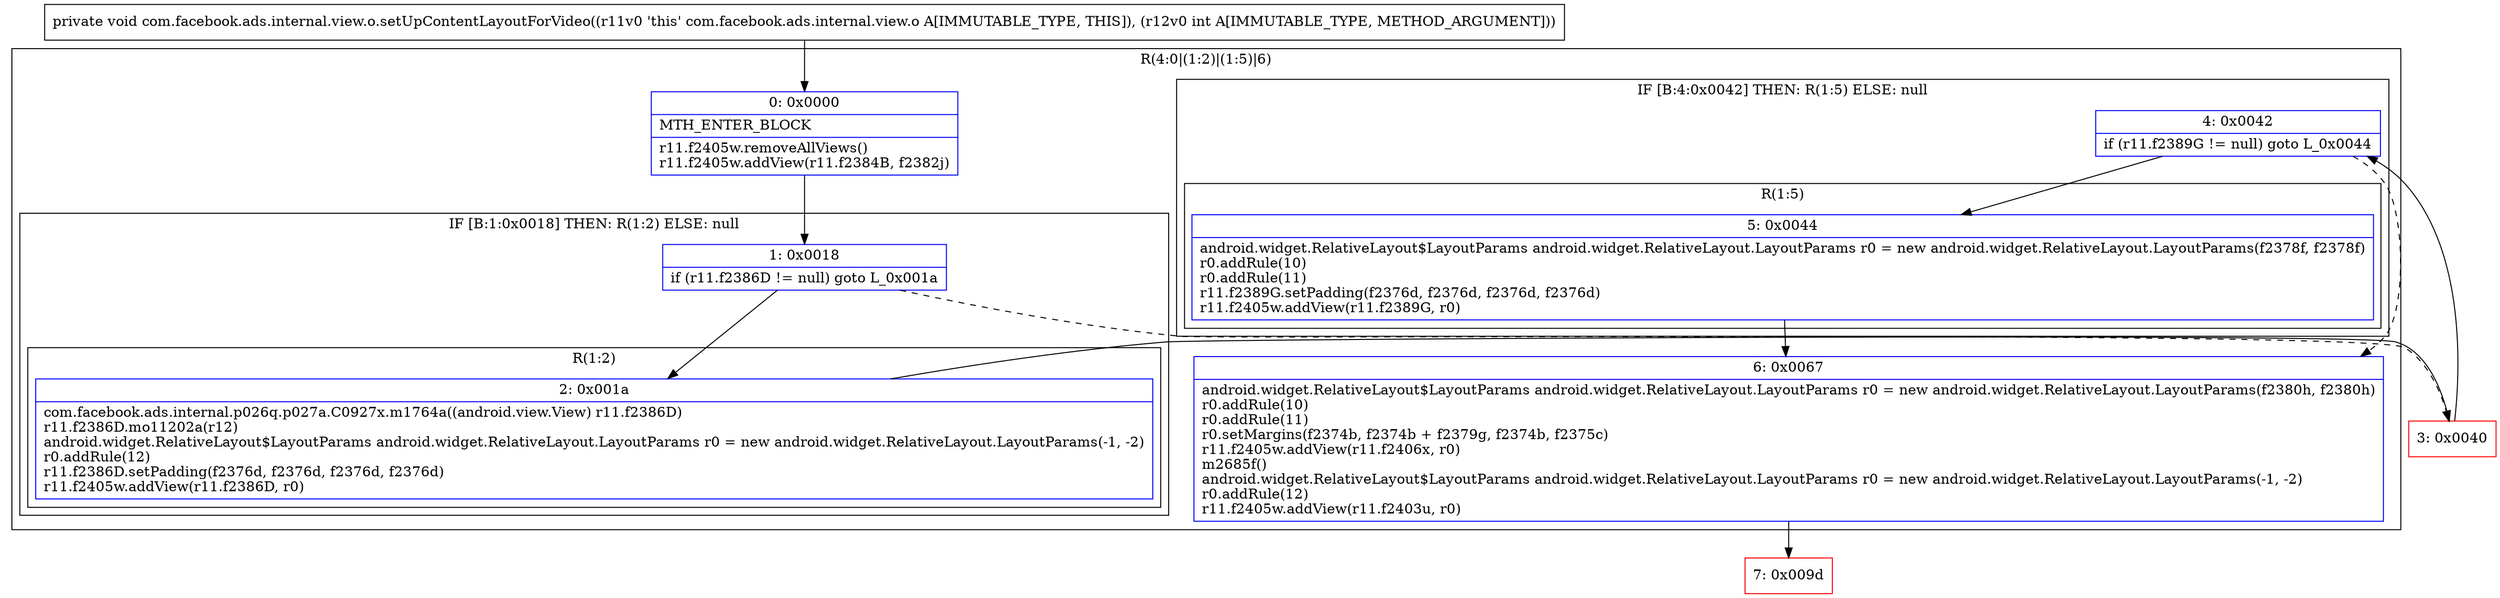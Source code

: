 digraph "CFG forcom.facebook.ads.internal.view.o.setUpContentLayoutForVideo(I)V" {
subgraph cluster_Region_459856480 {
label = "R(4:0|(1:2)|(1:5)|6)";
node [shape=record,color=blue];
Node_0 [shape=record,label="{0\:\ 0x0000|MTH_ENTER_BLOCK\l|r11.f2405w.removeAllViews()\lr11.f2405w.addView(r11.f2384B, f2382j)\l}"];
subgraph cluster_IfRegion_52317729 {
label = "IF [B:1:0x0018] THEN: R(1:2) ELSE: null";
node [shape=record,color=blue];
Node_1 [shape=record,label="{1\:\ 0x0018|if (r11.f2386D != null) goto L_0x001a\l}"];
subgraph cluster_Region_128475027 {
label = "R(1:2)";
node [shape=record,color=blue];
Node_2 [shape=record,label="{2\:\ 0x001a|com.facebook.ads.internal.p026q.p027a.C0927x.m1764a((android.view.View) r11.f2386D)\lr11.f2386D.mo11202a(r12)\landroid.widget.RelativeLayout$LayoutParams android.widget.RelativeLayout.LayoutParams r0 = new android.widget.RelativeLayout.LayoutParams(\-1, \-2)\lr0.addRule(12)\lr11.f2386D.setPadding(f2376d, f2376d, f2376d, f2376d)\lr11.f2405w.addView(r11.f2386D, r0)\l}"];
}
}
subgraph cluster_IfRegion_280224233 {
label = "IF [B:4:0x0042] THEN: R(1:5) ELSE: null";
node [shape=record,color=blue];
Node_4 [shape=record,label="{4\:\ 0x0042|if (r11.f2389G != null) goto L_0x0044\l}"];
subgraph cluster_Region_1791185455 {
label = "R(1:5)";
node [shape=record,color=blue];
Node_5 [shape=record,label="{5\:\ 0x0044|android.widget.RelativeLayout$LayoutParams android.widget.RelativeLayout.LayoutParams r0 = new android.widget.RelativeLayout.LayoutParams(f2378f, f2378f)\lr0.addRule(10)\lr0.addRule(11)\lr11.f2389G.setPadding(f2376d, f2376d, f2376d, f2376d)\lr11.f2405w.addView(r11.f2389G, r0)\l}"];
}
}
Node_6 [shape=record,label="{6\:\ 0x0067|android.widget.RelativeLayout$LayoutParams android.widget.RelativeLayout.LayoutParams r0 = new android.widget.RelativeLayout.LayoutParams(f2380h, f2380h)\lr0.addRule(10)\lr0.addRule(11)\lr0.setMargins(f2374b, f2374b + f2379g, f2374b, f2375c)\lr11.f2405w.addView(r11.f2406x, r0)\lm2685f()\landroid.widget.RelativeLayout$LayoutParams android.widget.RelativeLayout.LayoutParams r0 = new android.widget.RelativeLayout.LayoutParams(\-1, \-2)\lr0.addRule(12)\lr11.f2405w.addView(r11.f2403u, r0)\l}"];
}
Node_3 [shape=record,color=red,label="{3\:\ 0x0040}"];
Node_7 [shape=record,color=red,label="{7\:\ 0x009d}"];
MethodNode[shape=record,label="{private void com.facebook.ads.internal.view.o.setUpContentLayoutForVideo((r11v0 'this' com.facebook.ads.internal.view.o A[IMMUTABLE_TYPE, THIS]), (r12v0 int A[IMMUTABLE_TYPE, METHOD_ARGUMENT])) }"];
MethodNode -> Node_0;
Node_0 -> Node_1;
Node_1 -> Node_2;
Node_1 -> Node_3[style=dashed];
Node_2 -> Node_3;
Node_4 -> Node_5;
Node_4 -> Node_6[style=dashed];
Node_5 -> Node_6;
Node_6 -> Node_7;
Node_3 -> Node_4;
}

